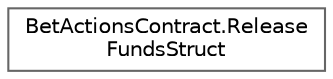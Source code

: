 digraph "Graphical Class Hierarchy"
{
 // LATEX_PDF_SIZE
  bgcolor="transparent";
  edge [fontname=Helvetica,fontsize=10,labelfontname=Helvetica,labelfontsize=10];
  node [fontname=Helvetica,fontsize=10,shape=box,height=0.2,width=0.4];
  rankdir="LR";
  Node0 [id="Node000000",label="BetActionsContract.Release\lFundsStruct",height=0.2,width=0.4,color="grey40", fillcolor="white", style="filled",URL="$struct_bet_actions_contract_1_1_release_funds_struct.html",tooltip=" "];
}
